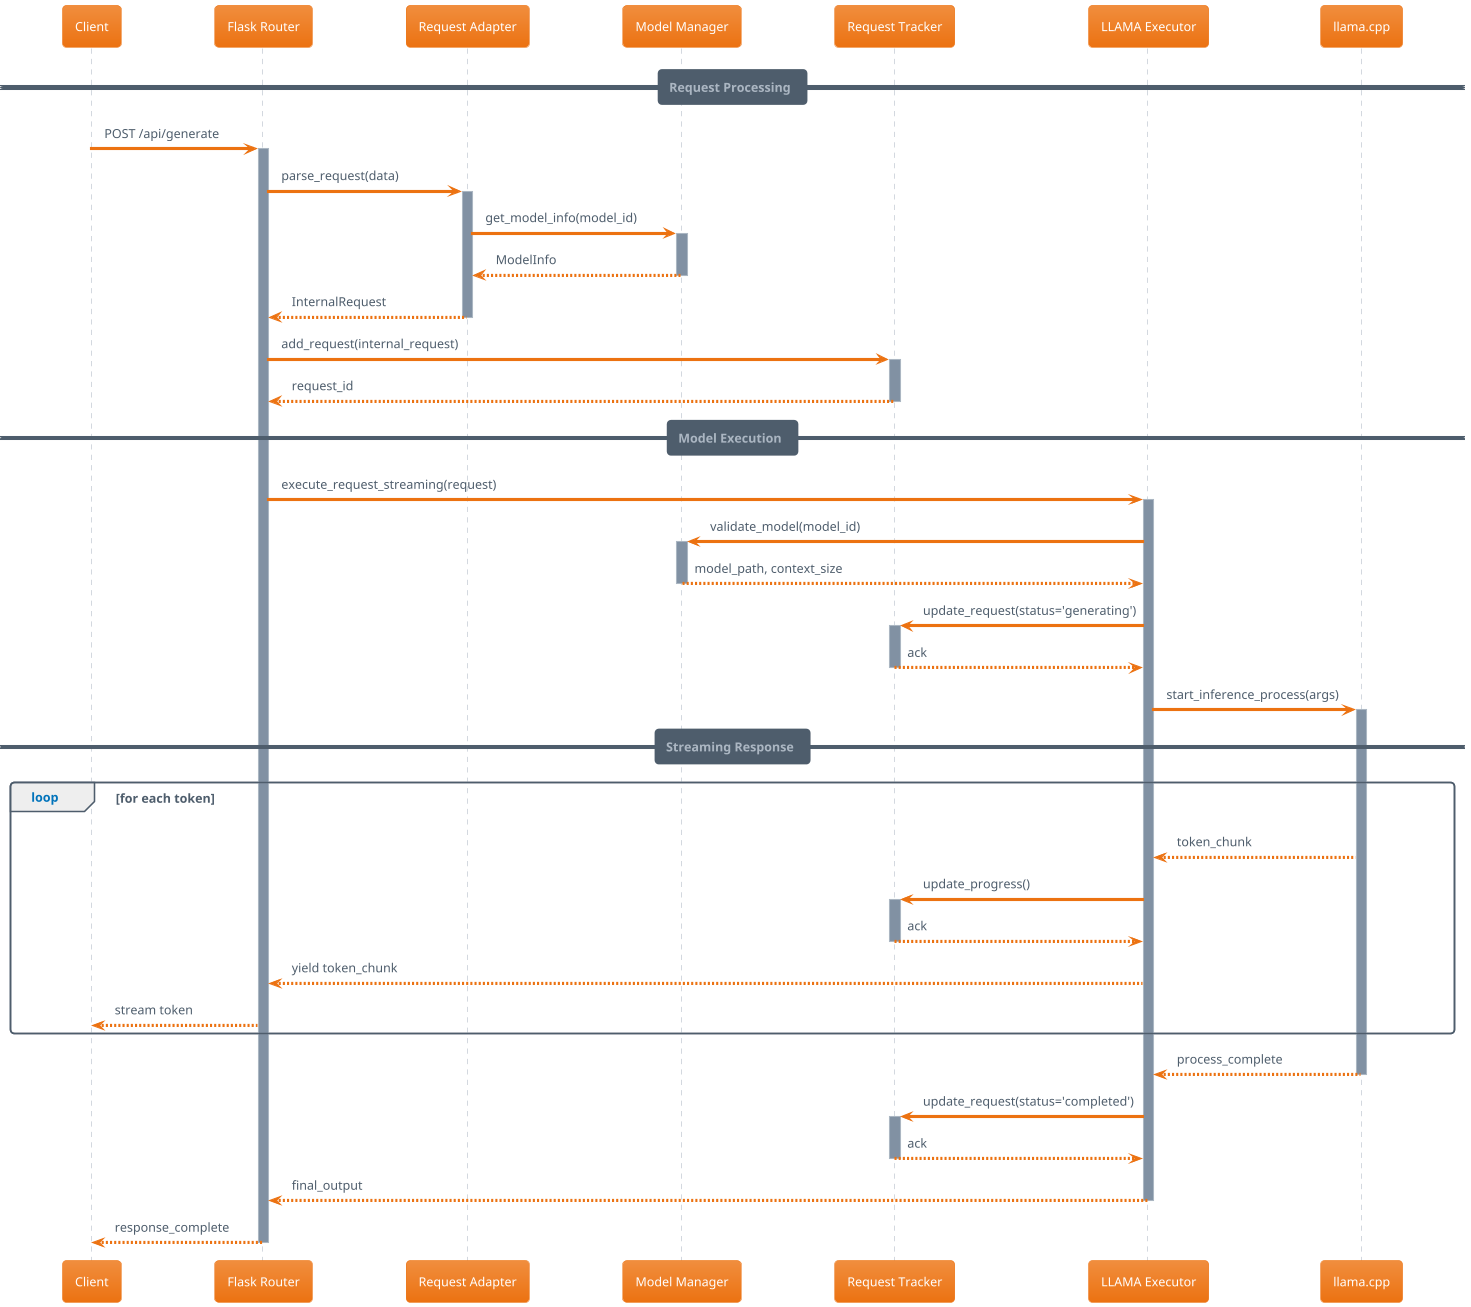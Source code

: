 @startuml api_sequence
!theme aws-orange

participant "Client" as client
participant "Flask Router" as router
participant "Request Adapter" as adapter
participant "Model Manager" as manager
participant "Request Tracker" as tracker
participant "LLAMA Executor" as executor
participant "llama.cpp" as llama

== Request Processing ==
client -> router: POST /api/generate
activate router

router -> adapter: parse_request(data)
activate adapter

adapter -> manager: get_model_info(model_id)
activate manager
manager --> adapter: ModelInfo
deactivate manager

adapter --> router: InternalRequest
deactivate adapter

router -> tracker: add_request(internal_request)
activate tracker
tracker --> router: request_id
deactivate tracker

== Model Execution ==
router -> executor: execute_request_streaming(request)
activate executor

executor -> manager: validate_model(model_id)
activate manager
manager --> executor: model_path, context_size
deactivate manager

executor -> tracker: update_request(status='generating')
activate tracker
tracker --> executor: ack
deactivate tracker

executor -> llama: start_inference_process(args)
activate llama

== Streaming Response ==
loop for each token
    llama --> executor: token_chunk
    executor -> tracker: update_progress()
    activate tracker
    tracker --> executor: ack
    deactivate tracker
    executor --> router: yield token_chunk
    router --> client: stream token
end

llama --> executor: process_complete
deactivate llama

executor -> tracker: update_request(status='completed')
activate tracker
tracker --> executor: ack
deactivate tracker

executor --> router: final_output
deactivate executor

router --> client: response_complete
deactivate router

@enduml